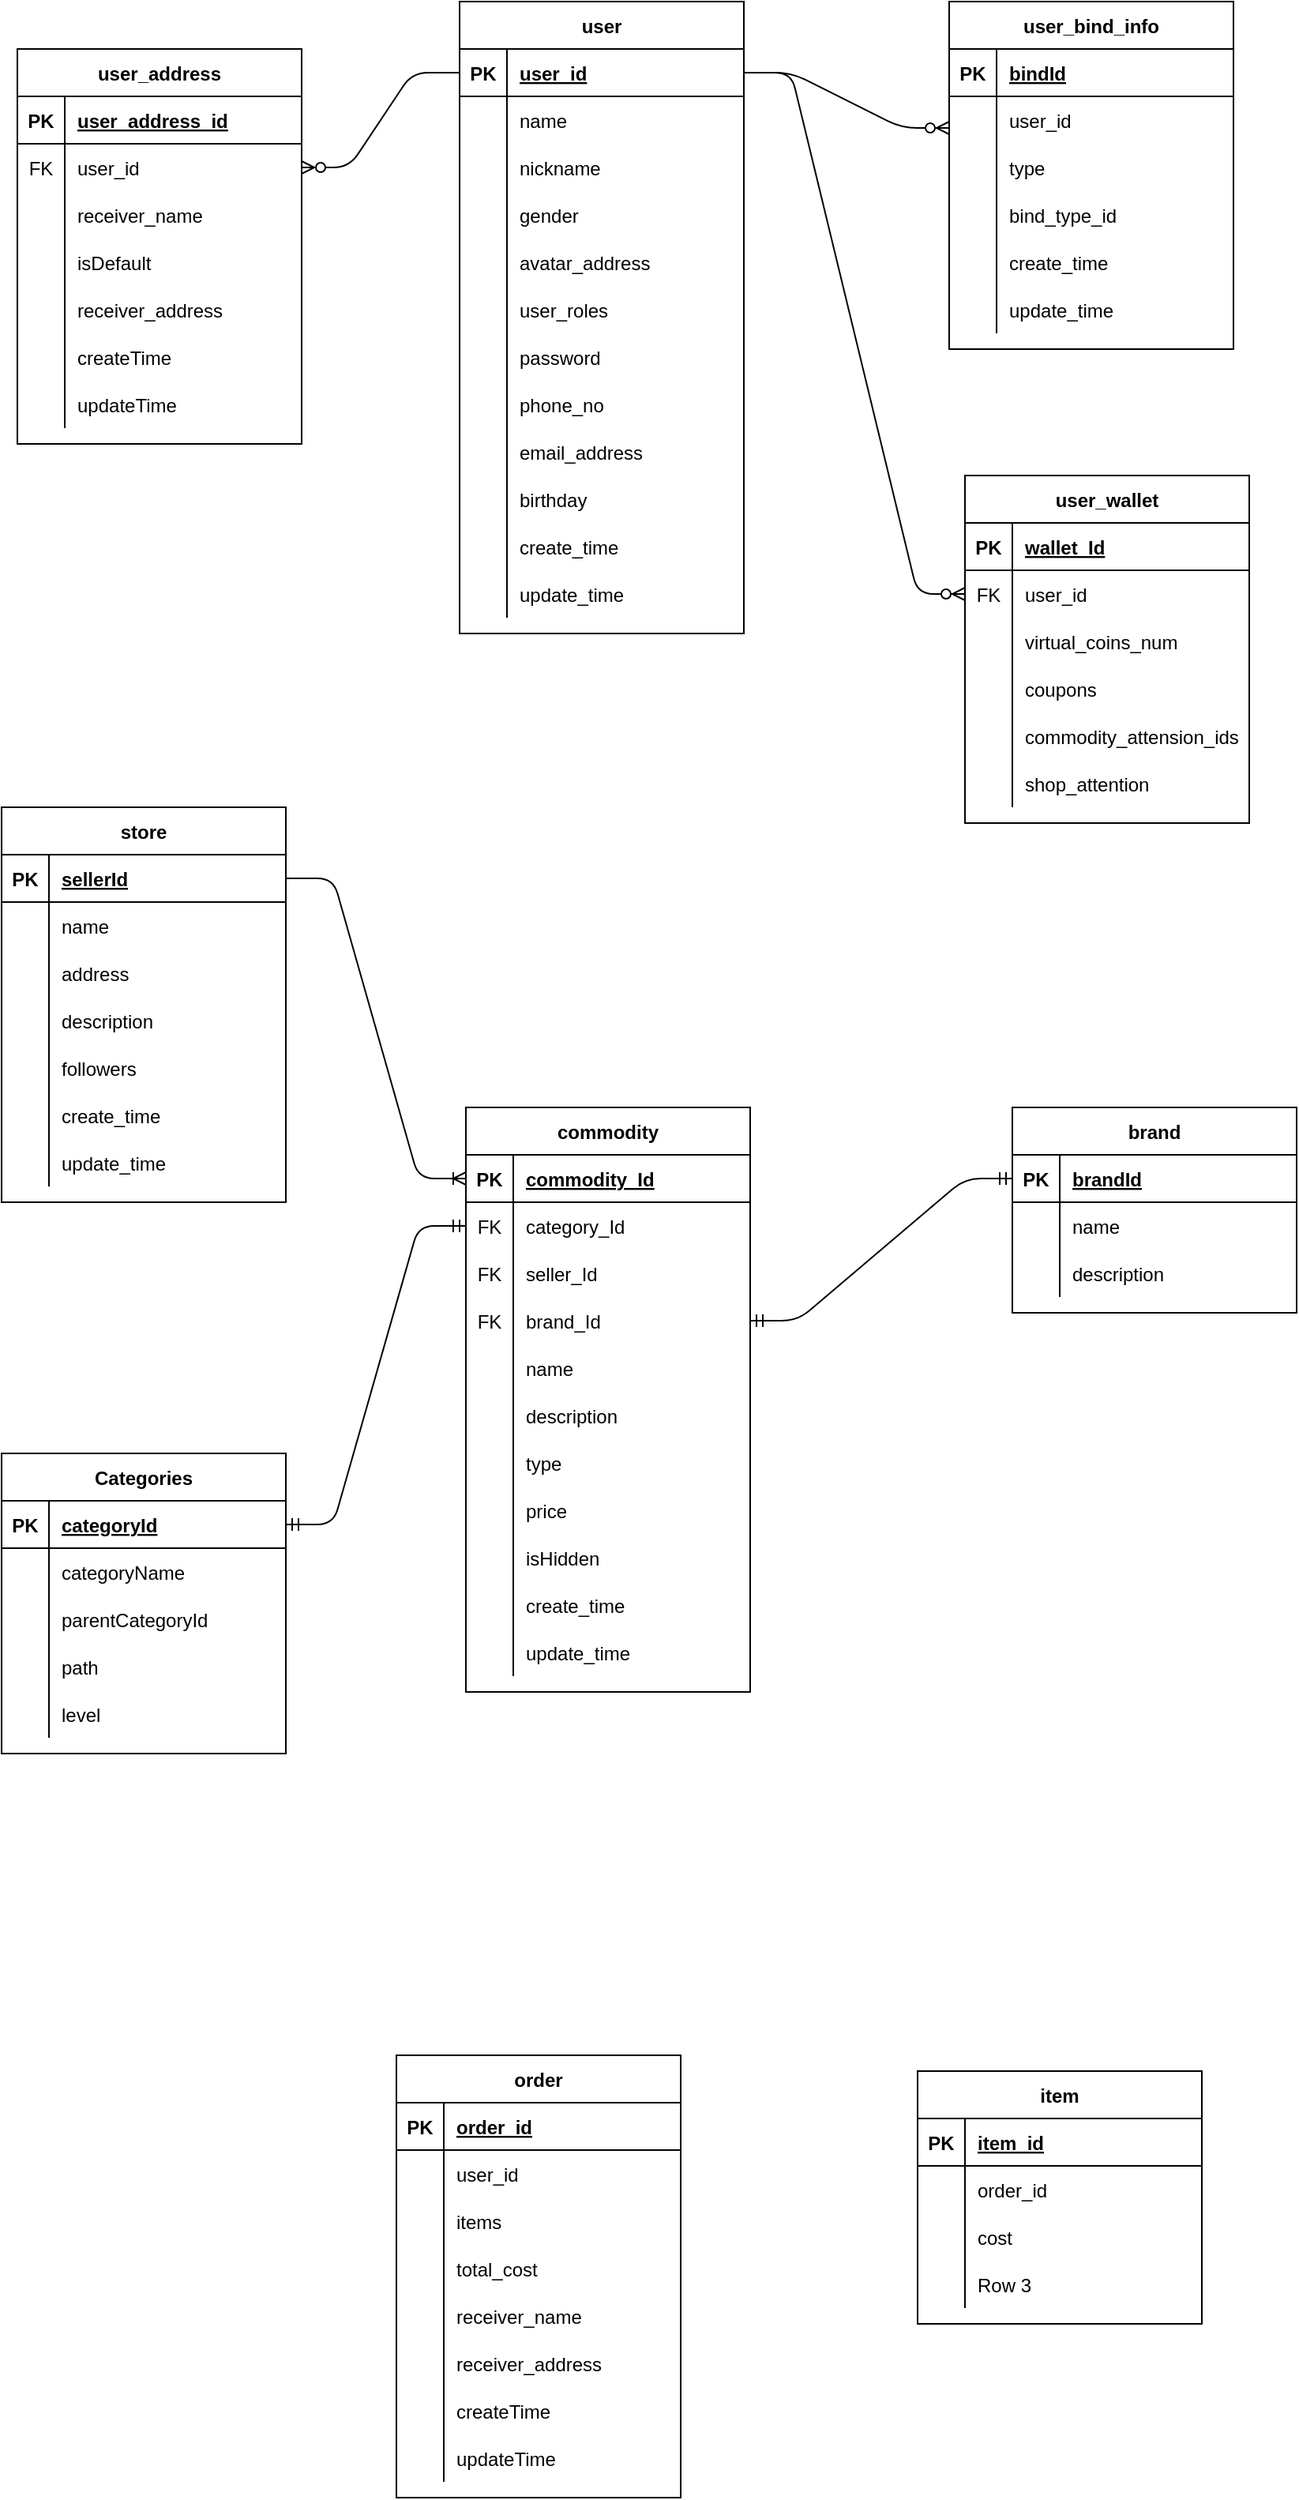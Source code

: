 <mxfile version="14.6.6" type="device"><diagram id="1-hi7uN8gzuN1EeolrmR" name="Page-1"><mxGraphModel dx="1038" dy="547" grid="1" gridSize="10" guides="1" tooltips="1" connect="1" arrows="1" fold="1" page="1" pageScale="1" pageWidth="827" pageHeight="1169" math="0" shadow="0"><root><mxCell id="0"/><mxCell id="1" parent="0"/><mxCell id="8llud40X82bXn2HESOaN-1" value="user" style="shape=table;startSize=30;container=1;collapsible=1;childLayout=tableLayout;fixedRows=1;rowLines=0;fontStyle=1;align=center;resizeLast=1;" parent="1" vertex="1"><mxGeometry x="320" y="60" width="180" height="400" as="geometry"/></mxCell><mxCell id="8llud40X82bXn2HESOaN-2" value="" style="shape=partialRectangle;collapsible=0;dropTarget=0;pointerEvents=0;fillColor=none;top=0;left=0;bottom=1;right=0;points=[[0,0.5],[1,0.5]];portConstraint=eastwest;" parent="8llud40X82bXn2HESOaN-1" vertex="1"><mxGeometry y="30" width="180" height="30" as="geometry"/></mxCell><mxCell id="8llud40X82bXn2HESOaN-3" value="PK" style="shape=partialRectangle;connectable=0;fillColor=none;top=0;left=0;bottom=0;right=0;fontStyle=1;overflow=hidden;" parent="8llud40X82bXn2HESOaN-2" vertex="1"><mxGeometry width="30" height="30" as="geometry"/></mxCell><mxCell id="8llud40X82bXn2HESOaN-4" value="user_id" style="shape=partialRectangle;connectable=0;fillColor=none;top=0;left=0;bottom=0;right=0;align=left;spacingLeft=6;fontStyle=5;overflow=hidden;" parent="8llud40X82bXn2HESOaN-2" vertex="1"><mxGeometry x="30" width="150" height="30" as="geometry"/></mxCell><mxCell id="8llud40X82bXn2HESOaN-83" value="" style="shape=partialRectangle;collapsible=0;dropTarget=0;pointerEvents=0;fillColor=none;top=0;left=0;bottom=0;right=0;points=[[0,0.5],[1,0.5]];portConstraint=eastwest;" parent="8llud40X82bXn2HESOaN-1" vertex="1"><mxGeometry y="60" width="180" height="30" as="geometry"/></mxCell><mxCell id="8llud40X82bXn2HESOaN-84" value="" style="shape=partialRectangle;connectable=0;fillColor=none;top=0;left=0;bottom=0;right=0;editable=1;overflow=hidden;" parent="8llud40X82bXn2HESOaN-83" vertex="1"><mxGeometry width="30" height="30" as="geometry"/></mxCell><mxCell id="8llud40X82bXn2HESOaN-85" value="name" style="shape=partialRectangle;connectable=0;fillColor=none;top=0;left=0;bottom=0;right=0;align=left;spacingLeft=6;overflow=hidden;" parent="8llud40X82bXn2HESOaN-83" vertex="1"><mxGeometry x="30" width="150" height="30" as="geometry"/></mxCell><mxCell id="8llud40X82bXn2HESOaN-67" value="" style="shape=partialRectangle;collapsible=0;dropTarget=0;pointerEvents=0;fillColor=none;top=0;left=0;bottom=0;right=0;points=[[0,0.5],[1,0.5]];portConstraint=eastwest;" parent="8llud40X82bXn2HESOaN-1" vertex="1"><mxGeometry y="90" width="180" height="30" as="geometry"/></mxCell><mxCell id="8llud40X82bXn2HESOaN-68" value="" style="shape=partialRectangle;connectable=0;fillColor=none;top=0;left=0;bottom=0;right=0;editable=1;overflow=hidden;" parent="8llud40X82bXn2HESOaN-67" vertex="1"><mxGeometry width="30" height="30" as="geometry"/></mxCell><mxCell id="8llud40X82bXn2HESOaN-69" value="nickname" style="shape=partialRectangle;connectable=0;fillColor=none;top=0;left=0;bottom=0;right=0;align=left;spacingLeft=6;overflow=hidden;" parent="8llud40X82bXn2HESOaN-67" vertex="1"><mxGeometry x="30" width="150" height="30" as="geometry"/></mxCell><mxCell id="8llud40X82bXn2HESOaN-99" value="" style="shape=partialRectangle;collapsible=0;dropTarget=0;pointerEvents=0;fillColor=none;top=0;left=0;bottom=0;right=0;points=[[0,0.5],[1,0.5]];portConstraint=eastwest;" parent="8llud40X82bXn2HESOaN-1" vertex="1"><mxGeometry y="120" width="180" height="30" as="geometry"/></mxCell><mxCell id="8llud40X82bXn2HESOaN-100" value="" style="shape=partialRectangle;connectable=0;fillColor=none;top=0;left=0;bottom=0;right=0;editable=1;overflow=hidden;" parent="8llud40X82bXn2HESOaN-99" vertex="1"><mxGeometry width="30" height="30" as="geometry"/></mxCell><mxCell id="8llud40X82bXn2HESOaN-101" value="gender" style="shape=partialRectangle;connectable=0;fillColor=none;top=0;left=0;bottom=0;right=0;align=left;spacingLeft=6;overflow=hidden;" parent="8llud40X82bXn2HESOaN-99" vertex="1"><mxGeometry x="30" width="150" height="30" as="geometry"/></mxCell><mxCell id="8llud40X82bXn2HESOaN-92" value="" style="shape=partialRectangle;collapsible=0;dropTarget=0;pointerEvents=0;fillColor=none;top=0;left=0;bottom=0;right=0;points=[[0,0.5],[1,0.5]];portConstraint=eastwest;" parent="8llud40X82bXn2HESOaN-1" vertex="1"><mxGeometry y="150" width="180" height="30" as="geometry"/></mxCell><mxCell id="8llud40X82bXn2HESOaN-93" value="" style="shape=partialRectangle;connectable=0;fillColor=none;top=0;left=0;bottom=0;right=0;editable=1;overflow=hidden;" parent="8llud40X82bXn2HESOaN-92" vertex="1"><mxGeometry width="30" height="30" as="geometry"/></mxCell><mxCell id="8llud40X82bXn2HESOaN-94" value="avatar_address" style="shape=partialRectangle;connectable=0;fillColor=none;top=0;left=0;bottom=0;right=0;align=left;spacingLeft=6;overflow=hidden;" parent="8llud40X82bXn2HESOaN-92" vertex="1"><mxGeometry x="30" width="150" height="30" as="geometry"/></mxCell><mxCell id="8llud40X82bXn2HESOaN-89" value="" style="shape=partialRectangle;collapsible=0;dropTarget=0;pointerEvents=0;fillColor=none;top=0;left=0;bottom=0;right=0;points=[[0,0.5],[1,0.5]];portConstraint=eastwest;" parent="8llud40X82bXn2HESOaN-1" vertex="1"><mxGeometry y="180" width="180" height="30" as="geometry"/></mxCell><mxCell id="8llud40X82bXn2HESOaN-90" value="" style="shape=partialRectangle;connectable=0;fillColor=none;top=0;left=0;bottom=0;right=0;editable=1;overflow=hidden;" parent="8llud40X82bXn2HESOaN-89" vertex="1"><mxGeometry width="30" height="30" as="geometry"/></mxCell><mxCell id="8llud40X82bXn2HESOaN-91" value="user_roles" style="shape=partialRectangle;connectable=0;fillColor=none;top=0;left=0;bottom=0;right=0;align=left;spacingLeft=6;overflow=hidden;" parent="8llud40X82bXn2HESOaN-89" vertex="1"><mxGeometry x="30" width="150" height="30" as="geometry"/></mxCell><mxCell id="8llud40X82bXn2HESOaN-86" value="" style="shape=partialRectangle;collapsible=0;dropTarget=0;pointerEvents=0;fillColor=none;top=0;left=0;bottom=0;right=0;points=[[0,0.5],[1,0.5]];portConstraint=eastwest;" parent="8llud40X82bXn2HESOaN-1" vertex="1"><mxGeometry y="210" width="180" height="30" as="geometry"/></mxCell><mxCell id="8llud40X82bXn2HESOaN-87" value="" style="shape=partialRectangle;connectable=0;fillColor=none;top=0;left=0;bottom=0;right=0;editable=1;overflow=hidden;" parent="8llud40X82bXn2HESOaN-86" vertex="1"><mxGeometry width="30" height="30" as="geometry"/></mxCell><mxCell id="8llud40X82bXn2HESOaN-88" value="password" style="shape=partialRectangle;connectable=0;fillColor=none;top=0;left=0;bottom=0;right=0;align=left;spacingLeft=6;overflow=hidden;" parent="8llud40X82bXn2HESOaN-86" vertex="1"><mxGeometry x="30" width="150" height="30" as="geometry"/></mxCell><mxCell id="8llud40X82bXn2HESOaN-8" value="" style="shape=partialRectangle;collapsible=0;dropTarget=0;pointerEvents=0;fillColor=none;top=0;left=0;bottom=0;right=0;points=[[0,0.5],[1,0.5]];portConstraint=eastwest;" parent="8llud40X82bXn2HESOaN-1" vertex="1"><mxGeometry y="240" width="180" height="30" as="geometry"/></mxCell><mxCell id="8llud40X82bXn2HESOaN-9" value="" style="shape=partialRectangle;connectable=0;fillColor=none;top=0;left=0;bottom=0;right=0;editable=1;overflow=hidden;" parent="8llud40X82bXn2HESOaN-8" vertex="1"><mxGeometry width="30" height="30" as="geometry"/></mxCell><mxCell id="8llud40X82bXn2HESOaN-10" value="phone_no" style="shape=partialRectangle;connectable=0;fillColor=none;top=0;left=0;bottom=0;right=0;align=left;spacingLeft=6;overflow=hidden;" parent="8llud40X82bXn2HESOaN-8" vertex="1"><mxGeometry x="30" width="150" height="30" as="geometry"/></mxCell><mxCell id="8llud40X82bXn2HESOaN-11" value="" style="shape=partialRectangle;collapsible=0;dropTarget=0;pointerEvents=0;fillColor=none;top=0;left=0;bottom=0;right=0;points=[[0,0.5],[1,0.5]];portConstraint=eastwest;" parent="8llud40X82bXn2HESOaN-1" vertex="1"><mxGeometry y="270" width="180" height="30" as="geometry"/></mxCell><mxCell id="8llud40X82bXn2HESOaN-12" value="" style="shape=partialRectangle;connectable=0;fillColor=none;top=0;left=0;bottom=0;right=0;editable=1;overflow=hidden;" parent="8llud40X82bXn2HESOaN-11" vertex="1"><mxGeometry width="30" height="30" as="geometry"/></mxCell><mxCell id="8llud40X82bXn2HESOaN-13" value="email_address" style="shape=partialRectangle;connectable=0;fillColor=none;top=0;left=0;bottom=0;right=0;align=left;spacingLeft=6;overflow=hidden;" parent="8llud40X82bXn2HESOaN-11" vertex="1"><mxGeometry x="30" width="150" height="30" as="geometry"/></mxCell><mxCell id="8llud40X82bXn2HESOaN-112" value="" style="shape=partialRectangle;collapsible=0;dropTarget=0;pointerEvents=0;fillColor=none;top=0;left=0;bottom=0;right=0;points=[[0,0.5],[1,0.5]];portConstraint=eastwest;" parent="8llud40X82bXn2HESOaN-1" vertex="1"><mxGeometry y="300" width="180" height="30" as="geometry"/></mxCell><mxCell id="8llud40X82bXn2HESOaN-113" value="" style="shape=partialRectangle;connectable=0;fillColor=none;top=0;left=0;bottom=0;right=0;editable=1;overflow=hidden;" parent="8llud40X82bXn2HESOaN-112" vertex="1"><mxGeometry width="30" height="30" as="geometry"/></mxCell><mxCell id="8llud40X82bXn2HESOaN-114" value="birthday" style="shape=partialRectangle;connectable=0;fillColor=none;top=0;left=0;bottom=0;right=0;align=left;spacingLeft=6;overflow=hidden;" parent="8llud40X82bXn2HESOaN-112" vertex="1"><mxGeometry x="30" width="150" height="30" as="geometry"/></mxCell><mxCell id="8llud40X82bXn2HESOaN-102" value="" style="shape=partialRectangle;collapsible=0;dropTarget=0;pointerEvents=0;fillColor=none;top=0;left=0;bottom=0;right=0;points=[[0,0.5],[1,0.5]];portConstraint=eastwest;" parent="8llud40X82bXn2HESOaN-1" vertex="1"><mxGeometry y="330" width="180" height="30" as="geometry"/></mxCell><mxCell id="8llud40X82bXn2HESOaN-103" value="" style="shape=partialRectangle;connectable=0;fillColor=none;top=0;left=0;bottom=0;right=0;editable=1;overflow=hidden;" parent="8llud40X82bXn2HESOaN-102" vertex="1"><mxGeometry width="30" height="30" as="geometry"/></mxCell><mxCell id="8llud40X82bXn2HESOaN-104" value="create_time" style="shape=partialRectangle;connectable=0;fillColor=none;top=0;left=0;bottom=0;right=0;align=left;spacingLeft=6;overflow=hidden;" parent="8llud40X82bXn2HESOaN-102" vertex="1"><mxGeometry x="30" width="150" height="30" as="geometry"/></mxCell><mxCell id="8llud40X82bXn2HESOaN-109" value="" style="shape=partialRectangle;collapsible=0;dropTarget=0;pointerEvents=0;fillColor=none;top=0;left=0;bottom=0;right=0;points=[[0,0.5],[1,0.5]];portConstraint=eastwest;" parent="8llud40X82bXn2HESOaN-1" vertex="1"><mxGeometry y="360" width="180" height="30" as="geometry"/></mxCell><mxCell id="8llud40X82bXn2HESOaN-110" value="" style="shape=partialRectangle;connectable=0;fillColor=none;top=0;left=0;bottom=0;right=0;editable=1;overflow=hidden;" parent="8llud40X82bXn2HESOaN-109" vertex="1"><mxGeometry width="30" height="30" as="geometry"/></mxCell><mxCell id="8llud40X82bXn2HESOaN-111" value="update_time" style="shape=partialRectangle;connectable=0;fillColor=none;top=0;left=0;bottom=0;right=0;align=left;spacingLeft=6;overflow=hidden;" parent="8llud40X82bXn2HESOaN-109" vertex="1"><mxGeometry x="30" width="150" height="30" as="geometry"/></mxCell><mxCell id="8llud40X82bXn2HESOaN-32" value="user_address" style="shape=table;startSize=30;container=1;collapsible=1;childLayout=tableLayout;fixedRows=1;rowLines=0;fontStyle=1;align=center;resizeLast=1;" parent="1" vertex="1"><mxGeometry x="40" y="90" width="180" height="250" as="geometry"/></mxCell><mxCell id="8llud40X82bXn2HESOaN-33" value="" style="shape=partialRectangle;collapsible=0;dropTarget=0;pointerEvents=0;fillColor=none;top=0;left=0;bottom=1;right=0;points=[[0,0.5],[1,0.5]];portConstraint=eastwest;" parent="8llud40X82bXn2HESOaN-32" vertex="1"><mxGeometry y="30" width="180" height="30" as="geometry"/></mxCell><mxCell id="8llud40X82bXn2HESOaN-34" value="PK" style="shape=partialRectangle;connectable=0;fillColor=none;top=0;left=0;bottom=0;right=0;fontStyle=1;overflow=hidden;" parent="8llud40X82bXn2HESOaN-33" vertex="1"><mxGeometry width="30" height="30" as="geometry"/></mxCell><mxCell id="8llud40X82bXn2HESOaN-35" value="user_address_id" style="shape=partialRectangle;connectable=0;fillColor=none;top=0;left=0;bottom=0;right=0;align=left;spacingLeft=6;fontStyle=5;overflow=hidden;" parent="8llud40X82bXn2HESOaN-33" vertex="1"><mxGeometry x="30" width="150" height="30" as="geometry"/></mxCell><mxCell id="8llud40X82bXn2HESOaN-54" value="" style="shape=partialRectangle;collapsible=0;dropTarget=0;pointerEvents=0;fillColor=none;top=0;left=0;bottom=0;right=0;points=[[0,0.5],[1,0.5]];portConstraint=eastwest;" parent="8llud40X82bXn2HESOaN-32" vertex="1"><mxGeometry y="60" width="180" height="30" as="geometry"/></mxCell><mxCell id="8llud40X82bXn2HESOaN-55" value="FK" style="shape=partialRectangle;connectable=0;fillColor=none;top=0;left=0;bottom=0;right=0;fontStyle=0;overflow=hidden;" parent="8llud40X82bXn2HESOaN-54" vertex="1"><mxGeometry width="30" height="30" as="geometry"/></mxCell><mxCell id="8llud40X82bXn2HESOaN-56" value="user_id" style="shape=partialRectangle;connectable=0;fillColor=none;top=0;left=0;bottom=0;right=0;align=left;spacingLeft=6;fontStyle=0;overflow=hidden;" parent="8llud40X82bXn2HESOaN-54" vertex="1"><mxGeometry x="30" width="150" height="30" as="geometry"/></mxCell><mxCell id="8llud40X82bXn2HESOaN-39" value="" style="shape=partialRectangle;collapsible=0;dropTarget=0;pointerEvents=0;fillColor=none;top=0;left=0;bottom=0;right=0;points=[[0,0.5],[1,0.5]];portConstraint=eastwest;" parent="8llud40X82bXn2HESOaN-32" vertex="1"><mxGeometry y="90" width="180" height="30" as="geometry"/></mxCell><mxCell id="8llud40X82bXn2HESOaN-40" value="" style="shape=partialRectangle;connectable=0;fillColor=none;top=0;left=0;bottom=0;right=0;editable=1;overflow=hidden;" parent="8llud40X82bXn2HESOaN-39" vertex="1"><mxGeometry width="30" height="30" as="geometry"/></mxCell><mxCell id="8llud40X82bXn2HESOaN-41" value="receiver_name" style="shape=partialRectangle;connectable=0;fillColor=none;top=0;left=0;bottom=0;right=0;align=left;spacingLeft=6;overflow=hidden;" parent="8llud40X82bXn2HESOaN-39" vertex="1"><mxGeometry x="30" width="150" height="30" as="geometry"/></mxCell><mxCell id="8llud40X82bXn2HESOaN-36" value="" style="shape=partialRectangle;collapsible=0;dropTarget=0;pointerEvents=0;fillColor=none;top=0;left=0;bottom=0;right=0;points=[[0,0.5],[1,0.5]];portConstraint=eastwest;" parent="8llud40X82bXn2HESOaN-32" vertex="1"><mxGeometry y="120" width="180" height="30" as="geometry"/></mxCell><mxCell id="8llud40X82bXn2HESOaN-37" value="" style="shape=partialRectangle;connectable=0;fillColor=none;top=0;left=0;bottom=0;right=0;editable=1;overflow=hidden;" parent="8llud40X82bXn2HESOaN-36" vertex="1"><mxGeometry width="30" height="30" as="geometry"/></mxCell><mxCell id="8llud40X82bXn2HESOaN-38" value="isDefault" style="shape=partialRectangle;connectable=0;fillColor=none;top=0;left=0;bottom=0;right=0;align=left;spacingLeft=6;overflow=hidden;" parent="8llud40X82bXn2HESOaN-36" vertex="1"><mxGeometry x="30" width="150" height="30" as="geometry"/></mxCell><mxCell id="8llud40X82bXn2HESOaN-57" value="" style="shape=partialRectangle;collapsible=0;dropTarget=0;pointerEvents=0;fillColor=none;top=0;left=0;bottom=0;right=0;points=[[0,0.5],[1,0.5]];portConstraint=eastwest;" parent="8llud40X82bXn2HESOaN-32" vertex="1"><mxGeometry y="150" width="180" height="30" as="geometry"/></mxCell><mxCell id="8llud40X82bXn2HESOaN-58" value="" style="shape=partialRectangle;connectable=0;fillColor=none;top=0;left=0;bottom=0;right=0;editable=1;overflow=hidden;" parent="8llud40X82bXn2HESOaN-57" vertex="1"><mxGeometry width="30" height="30" as="geometry"/></mxCell><mxCell id="8llud40X82bXn2HESOaN-59" value="receiver_address" style="shape=partialRectangle;connectable=0;fillColor=none;top=0;left=0;bottom=0;right=0;align=left;spacingLeft=6;overflow=hidden;" parent="8llud40X82bXn2HESOaN-57" vertex="1"><mxGeometry x="30" width="150" height="30" as="geometry"/></mxCell><mxCell id="8llud40X82bXn2HESOaN-64" value="" style="shape=partialRectangle;collapsible=0;dropTarget=0;pointerEvents=0;fillColor=none;top=0;left=0;bottom=0;right=0;points=[[0,0.5],[1,0.5]];portConstraint=eastwest;" parent="8llud40X82bXn2HESOaN-32" vertex="1"><mxGeometry y="180" width="180" height="30" as="geometry"/></mxCell><mxCell id="8llud40X82bXn2HESOaN-65" value="" style="shape=partialRectangle;connectable=0;fillColor=none;top=0;left=0;bottom=0;right=0;editable=1;overflow=hidden;" parent="8llud40X82bXn2HESOaN-64" vertex="1"><mxGeometry width="30" height="30" as="geometry"/></mxCell><mxCell id="8llud40X82bXn2HESOaN-66" value="createTime" style="shape=partialRectangle;connectable=0;fillColor=none;top=0;left=0;bottom=0;right=0;align=left;spacingLeft=6;overflow=hidden;" parent="8llud40X82bXn2HESOaN-64" vertex="1"><mxGeometry x="30" width="150" height="30" as="geometry"/></mxCell><mxCell id="8llud40X82bXn2HESOaN-42" value="" style="shape=partialRectangle;collapsible=0;dropTarget=0;pointerEvents=0;fillColor=none;top=0;left=0;bottom=0;right=0;points=[[0,0.5],[1,0.5]];portConstraint=eastwest;" parent="8llud40X82bXn2HESOaN-32" vertex="1"><mxGeometry y="210" width="180" height="30" as="geometry"/></mxCell><mxCell id="8llud40X82bXn2HESOaN-43" value="" style="shape=partialRectangle;connectable=0;fillColor=none;top=0;left=0;bottom=0;right=0;editable=1;overflow=hidden;" parent="8llud40X82bXn2HESOaN-42" vertex="1"><mxGeometry width="30" height="30" as="geometry"/></mxCell><mxCell id="8llud40X82bXn2HESOaN-44" value="updateTime" style="shape=partialRectangle;connectable=0;fillColor=none;top=0;left=0;bottom=0;right=0;align=left;spacingLeft=6;overflow=hidden;" parent="8llud40X82bXn2HESOaN-42" vertex="1"><mxGeometry x="30" width="150" height="30" as="geometry"/></mxCell><mxCell id="8llud40X82bXn2HESOaN-115" value="user_bind_info" style="shape=table;startSize=30;container=1;collapsible=1;childLayout=tableLayout;fixedRows=1;rowLines=0;fontStyle=1;align=center;resizeLast=1;" parent="1" vertex="1"><mxGeometry x="630" y="60" width="180" height="220" as="geometry"/></mxCell><mxCell id="8llud40X82bXn2HESOaN-116" value="" style="shape=partialRectangle;collapsible=0;dropTarget=0;pointerEvents=0;fillColor=none;top=0;left=0;bottom=1;right=0;points=[[0,0.5],[1,0.5]];portConstraint=eastwest;" parent="8llud40X82bXn2HESOaN-115" vertex="1"><mxGeometry y="30" width="180" height="30" as="geometry"/></mxCell><mxCell id="8llud40X82bXn2HESOaN-117" value="PK" style="shape=partialRectangle;connectable=0;fillColor=none;top=0;left=0;bottom=0;right=0;fontStyle=1;overflow=hidden;" parent="8llud40X82bXn2HESOaN-116" vertex="1"><mxGeometry width="30" height="30" as="geometry"/></mxCell><mxCell id="8llud40X82bXn2HESOaN-118" value="bindId" style="shape=partialRectangle;connectable=0;fillColor=none;top=0;left=0;bottom=0;right=0;align=left;spacingLeft=6;fontStyle=5;overflow=hidden;" parent="8llud40X82bXn2HESOaN-116" vertex="1"><mxGeometry x="30" width="150" height="30" as="geometry"/></mxCell><mxCell id="8llud40X82bXn2HESOaN-119" value="" style="shape=partialRectangle;collapsible=0;dropTarget=0;pointerEvents=0;fillColor=none;top=0;left=0;bottom=0;right=0;points=[[0,0.5],[1,0.5]];portConstraint=eastwest;" parent="8llud40X82bXn2HESOaN-115" vertex="1"><mxGeometry y="60" width="180" height="30" as="geometry"/></mxCell><mxCell id="8llud40X82bXn2HESOaN-120" value="" style="shape=partialRectangle;connectable=0;fillColor=none;top=0;left=0;bottom=0;right=0;editable=1;overflow=hidden;" parent="8llud40X82bXn2HESOaN-119" vertex="1"><mxGeometry width="30" height="30" as="geometry"/></mxCell><mxCell id="8llud40X82bXn2HESOaN-121" value="user_id" style="shape=partialRectangle;connectable=0;fillColor=none;top=0;left=0;bottom=0;right=0;align=left;spacingLeft=6;overflow=hidden;" parent="8llud40X82bXn2HESOaN-119" vertex="1"><mxGeometry x="30" width="150" height="30" as="geometry"/></mxCell><mxCell id="8llud40X82bXn2HESOaN-122" value="" style="shape=partialRectangle;collapsible=0;dropTarget=0;pointerEvents=0;fillColor=none;top=0;left=0;bottom=0;right=0;points=[[0,0.5],[1,0.5]];portConstraint=eastwest;" parent="8llud40X82bXn2HESOaN-115" vertex="1"><mxGeometry y="90" width="180" height="30" as="geometry"/></mxCell><mxCell id="8llud40X82bXn2HESOaN-123" value="" style="shape=partialRectangle;connectable=0;fillColor=none;top=0;left=0;bottom=0;right=0;editable=1;overflow=hidden;" parent="8llud40X82bXn2HESOaN-122" vertex="1"><mxGeometry width="30" height="30" as="geometry"/></mxCell><mxCell id="8llud40X82bXn2HESOaN-124" value="type" style="shape=partialRectangle;connectable=0;fillColor=none;top=0;left=0;bottom=0;right=0;align=left;spacingLeft=6;overflow=hidden;" parent="8llud40X82bXn2HESOaN-122" vertex="1"><mxGeometry x="30" width="150" height="30" as="geometry"/></mxCell><mxCell id="8llud40X82bXn2HESOaN-125" value="" style="shape=partialRectangle;collapsible=0;dropTarget=0;pointerEvents=0;fillColor=none;top=0;left=0;bottom=0;right=0;points=[[0,0.5],[1,0.5]];portConstraint=eastwest;" parent="8llud40X82bXn2HESOaN-115" vertex="1"><mxGeometry y="120" width="180" height="30" as="geometry"/></mxCell><mxCell id="8llud40X82bXn2HESOaN-126" value="" style="shape=partialRectangle;connectable=0;fillColor=none;top=0;left=0;bottom=0;right=0;editable=1;overflow=hidden;" parent="8llud40X82bXn2HESOaN-125" vertex="1"><mxGeometry width="30" height="30" as="geometry"/></mxCell><mxCell id="8llud40X82bXn2HESOaN-127" value="bind_type_id" style="shape=partialRectangle;connectable=0;fillColor=none;top=0;left=0;bottom=0;right=0;align=left;spacingLeft=6;overflow=hidden;" parent="8llud40X82bXn2HESOaN-125" vertex="1"><mxGeometry x="30" width="150" height="30" as="geometry"/></mxCell><mxCell id="8llud40X82bXn2HESOaN-128" value="" style="shape=partialRectangle;collapsible=0;dropTarget=0;pointerEvents=0;fillColor=none;top=0;left=0;bottom=0;right=0;points=[[0,0.5],[1,0.5]];portConstraint=eastwest;" parent="8llud40X82bXn2HESOaN-115" vertex="1"><mxGeometry y="150" width="180" height="30" as="geometry"/></mxCell><mxCell id="8llud40X82bXn2HESOaN-129" value="" style="shape=partialRectangle;connectable=0;fillColor=none;top=0;left=0;bottom=0;right=0;editable=1;overflow=hidden;" parent="8llud40X82bXn2HESOaN-128" vertex="1"><mxGeometry width="30" height="30" as="geometry"/></mxCell><mxCell id="8llud40X82bXn2HESOaN-130" value="create_time" style="shape=partialRectangle;connectable=0;fillColor=none;top=0;left=0;bottom=0;right=0;align=left;spacingLeft=6;overflow=hidden;" parent="8llud40X82bXn2HESOaN-128" vertex="1"><mxGeometry x="30" width="150" height="30" as="geometry"/></mxCell><mxCell id="8llud40X82bXn2HESOaN-131" value="" style="shape=partialRectangle;collapsible=0;dropTarget=0;pointerEvents=0;fillColor=none;top=0;left=0;bottom=0;right=0;points=[[0,0.5],[1,0.5]];portConstraint=eastwest;" parent="8llud40X82bXn2HESOaN-115" vertex="1"><mxGeometry y="180" width="180" height="30" as="geometry"/></mxCell><mxCell id="8llud40X82bXn2HESOaN-132" value="" style="shape=partialRectangle;connectable=0;fillColor=none;top=0;left=0;bottom=0;right=0;editable=1;overflow=hidden;" parent="8llud40X82bXn2HESOaN-131" vertex="1"><mxGeometry width="30" height="30" as="geometry"/></mxCell><mxCell id="8llud40X82bXn2HESOaN-133" value="update_time" style="shape=partialRectangle;connectable=0;fillColor=none;top=0;left=0;bottom=0;right=0;align=left;spacingLeft=6;overflow=hidden;" parent="8llud40X82bXn2HESOaN-131" vertex="1"><mxGeometry x="30" width="150" height="30" as="geometry"/></mxCell><mxCell id="8llud40X82bXn2HESOaN-134" value="" style="edgeStyle=entityRelationEdgeStyle;fontSize=12;html=1;endArrow=ERzeroToMany;endFill=1;" parent="1" source="8llud40X82bXn2HESOaN-2" edge="1"><mxGeometry width="100" height="100" relative="1" as="geometry"><mxPoint x="530" y="240" as="sourcePoint"/><mxPoint x="630" y="140" as="targetPoint"/></mxGeometry></mxCell><mxCell id="8llud40X82bXn2HESOaN-136" value="" style="edgeStyle=entityRelationEdgeStyle;fontSize=12;html=1;endArrow=ERzeroToMany;endFill=1;entryX=1;entryY=0.5;entryDx=0;entryDy=0;exitX=0;exitY=0.5;exitDx=0;exitDy=0;" parent="1" source="8llud40X82bXn2HESOaN-2" target="8llud40X82bXn2HESOaN-54" edge="1"><mxGeometry width="100" height="100" relative="1" as="geometry"><mxPoint x="530" y="240" as="sourcePoint"/><mxPoint x="630" y="140" as="targetPoint"/></mxGeometry></mxCell><mxCell id="8llud40X82bXn2HESOaN-137" value="user_wallet" style="shape=table;startSize=30;container=1;collapsible=1;childLayout=tableLayout;fixedRows=1;rowLines=0;fontStyle=1;align=center;resizeLast=1;" parent="1" vertex="1"><mxGeometry x="640" y="360" width="180" height="220" as="geometry"/></mxCell><mxCell id="8llud40X82bXn2HESOaN-138" value="" style="shape=partialRectangle;collapsible=0;dropTarget=0;pointerEvents=0;fillColor=none;top=0;left=0;bottom=1;right=0;points=[[0,0.5],[1,0.5]];portConstraint=eastwest;" parent="8llud40X82bXn2HESOaN-137" vertex="1"><mxGeometry y="30" width="180" height="30" as="geometry"/></mxCell><mxCell id="8llud40X82bXn2HESOaN-139" value="PK" style="shape=partialRectangle;connectable=0;fillColor=none;top=0;left=0;bottom=0;right=0;fontStyle=1;overflow=hidden;" parent="8llud40X82bXn2HESOaN-138" vertex="1"><mxGeometry width="30" height="30" as="geometry"/></mxCell><mxCell id="8llud40X82bXn2HESOaN-140" value="wallet_Id" style="shape=partialRectangle;connectable=0;fillColor=none;top=0;left=0;bottom=0;right=0;align=left;spacingLeft=6;fontStyle=5;overflow=hidden;" parent="8llud40X82bXn2HESOaN-138" vertex="1"><mxGeometry x="30" width="150" height="30" as="geometry"/></mxCell><mxCell id="8llud40X82bXn2HESOaN-176" value="" style="shape=partialRectangle;collapsible=0;dropTarget=0;pointerEvents=0;fillColor=none;top=0;left=0;bottom=0;right=0;points=[[0,0.5],[1,0.5]];portConstraint=eastwest;" parent="8llud40X82bXn2HESOaN-137" vertex="1"><mxGeometry y="60" width="180" height="30" as="geometry"/></mxCell><mxCell id="8llud40X82bXn2HESOaN-177" value="FK" style="shape=partialRectangle;connectable=0;fillColor=none;top=0;left=0;bottom=0;right=0;fontStyle=0;overflow=hidden;" parent="8llud40X82bXn2HESOaN-176" vertex="1"><mxGeometry width="30" height="30" as="geometry"/></mxCell><mxCell id="8llud40X82bXn2HESOaN-178" value="user_id" style="shape=partialRectangle;connectable=0;fillColor=none;top=0;left=0;bottom=0;right=0;align=left;spacingLeft=6;fontStyle=0;overflow=hidden;" parent="8llud40X82bXn2HESOaN-176" vertex="1"><mxGeometry x="30" width="150" height="30" as="geometry"/></mxCell><mxCell id="8llud40X82bXn2HESOaN-141" value="" style="shape=partialRectangle;collapsible=0;dropTarget=0;pointerEvents=0;fillColor=none;top=0;left=0;bottom=0;right=0;points=[[0,0.5],[1,0.5]];portConstraint=eastwest;" parent="8llud40X82bXn2HESOaN-137" vertex="1"><mxGeometry y="90" width="180" height="30" as="geometry"/></mxCell><mxCell id="8llud40X82bXn2HESOaN-142" value="" style="shape=partialRectangle;connectable=0;fillColor=none;top=0;left=0;bottom=0;right=0;editable=1;overflow=hidden;" parent="8llud40X82bXn2HESOaN-141" vertex="1"><mxGeometry width="30" height="30" as="geometry"/></mxCell><mxCell id="8llud40X82bXn2HESOaN-143" value="virtual_coins_num" style="shape=partialRectangle;connectable=0;fillColor=none;top=0;left=0;bottom=0;right=0;align=left;spacingLeft=6;overflow=hidden;" parent="8llud40X82bXn2HESOaN-141" vertex="1"><mxGeometry x="30" width="150" height="30" as="geometry"/></mxCell><mxCell id="8llud40X82bXn2HESOaN-144" value="" style="shape=partialRectangle;collapsible=0;dropTarget=0;pointerEvents=0;fillColor=none;top=0;left=0;bottom=0;right=0;points=[[0,0.5],[1,0.5]];portConstraint=eastwest;" parent="8llud40X82bXn2HESOaN-137" vertex="1"><mxGeometry y="120" width="180" height="30" as="geometry"/></mxCell><mxCell id="8llud40X82bXn2HESOaN-145" value="" style="shape=partialRectangle;connectable=0;fillColor=none;top=0;left=0;bottom=0;right=0;editable=1;overflow=hidden;" parent="8llud40X82bXn2HESOaN-144" vertex="1"><mxGeometry width="30" height="30" as="geometry"/></mxCell><mxCell id="8llud40X82bXn2HESOaN-146" value="coupons" style="shape=partialRectangle;connectable=0;fillColor=none;top=0;left=0;bottom=0;right=0;align=left;spacingLeft=6;overflow=hidden;" parent="8llud40X82bXn2HESOaN-144" vertex="1"><mxGeometry x="30" width="150" height="30" as="geometry"/></mxCell><mxCell id="8llud40X82bXn2HESOaN-147" value="" style="shape=partialRectangle;collapsible=0;dropTarget=0;pointerEvents=0;fillColor=none;top=0;left=0;bottom=0;right=0;points=[[0,0.5],[1,0.5]];portConstraint=eastwest;" parent="8llud40X82bXn2HESOaN-137" vertex="1"><mxGeometry y="150" width="180" height="30" as="geometry"/></mxCell><mxCell id="8llud40X82bXn2HESOaN-148" value="" style="shape=partialRectangle;connectable=0;fillColor=none;top=0;left=0;bottom=0;right=0;editable=1;overflow=hidden;" parent="8llud40X82bXn2HESOaN-147" vertex="1"><mxGeometry width="30" height="30" as="geometry"/></mxCell><mxCell id="8llud40X82bXn2HESOaN-149" value="commodity_attension_ids" style="shape=partialRectangle;connectable=0;fillColor=none;top=0;left=0;bottom=0;right=0;align=left;spacingLeft=6;overflow=hidden;" parent="8llud40X82bXn2HESOaN-147" vertex="1"><mxGeometry x="30" width="150" height="30" as="geometry"/></mxCell><mxCell id="8llud40X82bXn2HESOaN-163" value="" style="shape=partialRectangle;collapsible=0;dropTarget=0;pointerEvents=0;fillColor=none;top=0;left=0;bottom=0;right=0;points=[[0,0.5],[1,0.5]];portConstraint=eastwest;" parent="8llud40X82bXn2HESOaN-137" vertex="1"><mxGeometry y="180" width="180" height="30" as="geometry"/></mxCell><mxCell id="8llud40X82bXn2HESOaN-164" value="" style="shape=partialRectangle;connectable=0;fillColor=none;top=0;left=0;bottom=0;right=0;editable=1;overflow=hidden;" parent="8llud40X82bXn2HESOaN-163" vertex="1"><mxGeometry width="30" height="30" as="geometry"/></mxCell><mxCell id="8llud40X82bXn2HESOaN-165" value="shop_attention" style="shape=partialRectangle;connectable=0;fillColor=none;top=0;left=0;bottom=0;right=0;align=left;spacingLeft=6;overflow=hidden;" parent="8llud40X82bXn2HESOaN-163" vertex="1"><mxGeometry x="30" width="150" height="30" as="geometry"/></mxCell><mxCell id="8llud40X82bXn2HESOaN-150" value="Categories" style="shape=table;startSize=30;container=1;collapsible=1;childLayout=tableLayout;fixedRows=1;rowLines=0;fontStyle=1;align=center;resizeLast=1;" parent="1" vertex="1"><mxGeometry x="30" y="979" width="180" height="190" as="geometry"/></mxCell><mxCell id="8llud40X82bXn2HESOaN-151" value="" style="shape=partialRectangle;collapsible=0;dropTarget=0;pointerEvents=0;fillColor=none;top=0;left=0;bottom=1;right=0;points=[[0,0.5],[1,0.5]];portConstraint=eastwest;" parent="8llud40X82bXn2HESOaN-150" vertex="1"><mxGeometry y="30" width="180" height="30" as="geometry"/></mxCell><mxCell id="8llud40X82bXn2HESOaN-152" value="PK" style="shape=partialRectangle;connectable=0;fillColor=none;top=0;left=0;bottom=0;right=0;fontStyle=1;overflow=hidden;" parent="8llud40X82bXn2HESOaN-151" vertex="1"><mxGeometry width="30" height="30" as="geometry"/></mxCell><mxCell id="8llud40X82bXn2HESOaN-153" value="categoryId" style="shape=partialRectangle;connectable=0;fillColor=none;top=0;left=0;bottom=0;right=0;align=left;spacingLeft=6;fontStyle=5;overflow=hidden;" parent="8llud40X82bXn2HESOaN-151" vertex="1"><mxGeometry x="30" width="150" height="30" as="geometry"/></mxCell><mxCell id="8llud40X82bXn2HESOaN-154" value="" style="shape=partialRectangle;collapsible=0;dropTarget=0;pointerEvents=0;fillColor=none;top=0;left=0;bottom=0;right=0;points=[[0,0.5],[1,0.5]];portConstraint=eastwest;" parent="8llud40X82bXn2HESOaN-150" vertex="1"><mxGeometry y="60" width="180" height="30" as="geometry"/></mxCell><mxCell id="8llud40X82bXn2HESOaN-155" value="" style="shape=partialRectangle;connectable=0;fillColor=none;top=0;left=0;bottom=0;right=0;editable=1;overflow=hidden;" parent="8llud40X82bXn2HESOaN-154" vertex="1"><mxGeometry width="30" height="30" as="geometry"/></mxCell><mxCell id="8llud40X82bXn2HESOaN-156" value="categoryName" style="shape=partialRectangle;connectable=0;fillColor=none;top=0;left=0;bottom=0;right=0;align=left;spacingLeft=6;overflow=hidden;" parent="8llud40X82bXn2HESOaN-154" vertex="1"><mxGeometry x="30" width="150" height="30" as="geometry"/></mxCell><mxCell id="8llud40X82bXn2HESOaN-157" value="" style="shape=partialRectangle;collapsible=0;dropTarget=0;pointerEvents=0;fillColor=none;top=0;left=0;bottom=0;right=0;points=[[0,0.5],[1,0.5]];portConstraint=eastwest;" parent="8llud40X82bXn2HESOaN-150" vertex="1"><mxGeometry y="90" width="180" height="30" as="geometry"/></mxCell><mxCell id="8llud40X82bXn2HESOaN-158" value="" style="shape=partialRectangle;connectable=0;fillColor=none;top=0;left=0;bottom=0;right=0;editable=1;overflow=hidden;" parent="8llud40X82bXn2HESOaN-157" vertex="1"><mxGeometry width="30" height="30" as="geometry"/></mxCell><mxCell id="8llud40X82bXn2HESOaN-159" value="parentCategoryId" style="shape=partialRectangle;connectable=0;fillColor=none;top=0;left=0;bottom=0;right=0;align=left;spacingLeft=6;overflow=hidden;" parent="8llud40X82bXn2HESOaN-157" vertex="1"><mxGeometry x="30" width="150" height="30" as="geometry"/></mxCell><mxCell id="8llud40X82bXn2HESOaN-160" value="" style="shape=partialRectangle;collapsible=0;dropTarget=0;pointerEvents=0;fillColor=none;top=0;left=0;bottom=0;right=0;points=[[0,0.5],[1,0.5]];portConstraint=eastwest;" parent="8llud40X82bXn2HESOaN-150" vertex="1"><mxGeometry y="120" width="180" height="30" as="geometry"/></mxCell><mxCell id="8llud40X82bXn2HESOaN-161" value="" style="shape=partialRectangle;connectable=0;fillColor=none;top=0;left=0;bottom=0;right=0;editable=1;overflow=hidden;" parent="8llud40X82bXn2HESOaN-160" vertex="1"><mxGeometry width="30" height="30" as="geometry"/></mxCell><mxCell id="8llud40X82bXn2HESOaN-162" value="path" style="shape=partialRectangle;connectable=0;fillColor=none;top=0;left=0;bottom=0;right=0;align=left;spacingLeft=6;overflow=hidden;" parent="8llud40X82bXn2HESOaN-160" vertex="1"><mxGeometry x="30" width="150" height="30" as="geometry"/></mxCell><mxCell id="8llud40X82bXn2HESOaN-180" value="" style="shape=partialRectangle;collapsible=0;dropTarget=0;pointerEvents=0;fillColor=none;top=0;left=0;bottom=0;right=0;points=[[0,0.5],[1,0.5]];portConstraint=eastwest;" parent="8llud40X82bXn2HESOaN-150" vertex="1"><mxGeometry y="150" width="180" height="30" as="geometry"/></mxCell><mxCell id="8llud40X82bXn2HESOaN-181" value="" style="shape=partialRectangle;connectable=0;fillColor=none;top=0;left=0;bottom=0;right=0;editable=1;overflow=hidden;" parent="8llud40X82bXn2HESOaN-180" vertex="1"><mxGeometry width="30" height="30" as="geometry"/></mxCell><mxCell id="8llud40X82bXn2HESOaN-182" value="level" style="shape=partialRectangle;connectable=0;fillColor=none;top=0;left=0;bottom=0;right=0;align=left;spacingLeft=6;overflow=hidden;" parent="8llud40X82bXn2HESOaN-180" vertex="1"><mxGeometry x="30" width="150" height="30" as="geometry"/></mxCell><mxCell id="8llud40X82bXn2HESOaN-179" value="" style="edgeStyle=entityRelationEdgeStyle;fontSize=12;html=1;endArrow=ERzeroToMany;endFill=1;exitX=1;exitY=0.5;exitDx=0;exitDy=0;entryX=0;entryY=0.5;entryDx=0;entryDy=0;" parent="1" source="8llud40X82bXn2HESOaN-2" target="8llud40X82bXn2HESOaN-176" edge="1"><mxGeometry width="100" height="100" relative="1" as="geometry"><mxPoint x="530" y="440" as="sourcePoint"/><mxPoint x="630" y="340" as="targetPoint"/></mxGeometry></mxCell><mxCell id="8llud40X82bXn2HESOaN-183" value="commodity" style="shape=table;startSize=30;container=1;collapsible=1;childLayout=tableLayout;fixedRows=1;rowLines=0;fontStyle=1;align=center;resizeLast=1;" parent="1" vertex="1"><mxGeometry x="324" y="760" width="180" height="370" as="geometry"/></mxCell><mxCell id="8llud40X82bXn2HESOaN-184" value="" style="shape=partialRectangle;collapsible=0;dropTarget=0;pointerEvents=0;fillColor=none;top=0;left=0;bottom=1;right=0;points=[[0,0.5],[1,0.5]];portConstraint=eastwest;" parent="8llud40X82bXn2HESOaN-183" vertex="1"><mxGeometry y="30" width="180" height="30" as="geometry"/></mxCell><mxCell id="8llud40X82bXn2HESOaN-185" value="PK" style="shape=partialRectangle;connectable=0;fillColor=none;top=0;left=0;bottom=0;right=0;fontStyle=1;overflow=hidden;" parent="8llud40X82bXn2HESOaN-184" vertex="1"><mxGeometry width="30" height="30" as="geometry"/></mxCell><mxCell id="8llud40X82bXn2HESOaN-186" value="commodity_Id" style="shape=partialRectangle;connectable=0;fillColor=none;top=0;left=0;bottom=0;right=0;align=left;spacingLeft=6;fontStyle=5;overflow=hidden;" parent="8llud40X82bXn2HESOaN-184" vertex="1"><mxGeometry x="30" width="150" height="30" as="geometry"/></mxCell><mxCell id="8llud40X82bXn2HESOaN-196" value="" style="shape=partialRectangle;collapsible=0;dropTarget=0;pointerEvents=0;fillColor=none;top=0;left=0;bottom=0;right=0;points=[[0,0.5],[1,0.5]];portConstraint=eastwest;" parent="8llud40X82bXn2HESOaN-183" vertex="1"><mxGeometry y="60" width="180" height="30" as="geometry"/></mxCell><mxCell id="8llud40X82bXn2HESOaN-197" value="FK" style="shape=partialRectangle;connectable=0;fillColor=none;top=0;left=0;bottom=0;right=0;fontStyle=0;overflow=hidden;" parent="8llud40X82bXn2HESOaN-196" vertex="1"><mxGeometry width="30" height="30" as="geometry"/></mxCell><mxCell id="8llud40X82bXn2HESOaN-198" value="category_Id" style="shape=partialRectangle;connectable=0;fillColor=none;top=0;left=0;bottom=0;right=0;align=left;spacingLeft=6;fontStyle=0;overflow=hidden;" parent="8llud40X82bXn2HESOaN-196" vertex="1"><mxGeometry x="30" width="150" height="30" as="geometry"/></mxCell><mxCell id="YbqPHZpakwpFQMxvooQ1-1" value="" style="shape=partialRectangle;collapsible=0;dropTarget=0;pointerEvents=0;fillColor=none;top=0;left=0;bottom=0;right=0;points=[[0,0.5],[1,0.5]];portConstraint=eastwest;" parent="8llud40X82bXn2HESOaN-183" vertex="1"><mxGeometry y="90" width="180" height="30" as="geometry"/></mxCell><mxCell id="YbqPHZpakwpFQMxvooQ1-2" value="FK" style="shape=partialRectangle;connectable=0;fillColor=none;top=0;left=0;bottom=0;right=0;fontStyle=0;overflow=hidden;" parent="YbqPHZpakwpFQMxvooQ1-1" vertex="1"><mxGeometry width="30" height="30" as="geometry"/></mxCell><mxCell id="YbqPHZpakwpFQMxvooQ1-3" value="seller_Id" style="shape=partialRectangle;connectable=0;fillColor=none;top=0;left=0;bottom=0;right=0;align=left;spacingLeft=6;fontStyle=0;overflow=hidden;" parent="YbqPHZpakwpFQMxvooQ1-1" vertex="1"><mxGeometry x="30" width="150" height="30" as="geometry"/></mxCell><mxCell id="YbqPHZpakwpFQMxvooQ1-29" value="" style="shape=partialRectangle;collapsible=0;dropTarget=0;pointerEvents=0;fillColor=none;top=0;left=0;bottom=0;right=0;points=[[0,0.5],[1,0.5]];portConstraint=eastwest;" parent="8llud40X82bXn2HESOaN-183" vertex="1"><mxGeometry y="120" width="180" height="30" as="geometry"/></mxCell><mxCell id="YbqPHZpakwpFQMxvooQ1-30" value="FK" style="shape=partialRectangle;connectable=0;fillColor=none;top=0;left=0;bottom=0;right=0;fontStyle=0;overflow=hidden;" parent="YbqPHZpakwpFQMxvooQ1-29" vertex="1"><mxGeometry width="30" height="30" as="geometry"/></mxCell><mxCell id="YbqPHZpakwpFQMxvooQ1-31" value="brand_Id" style="shape=partialRectangle;connectable=0;fillColor=none;top=0;left=0;bottom=0;right=0;align=left;spacingLeft=6;fontStyle=0;overflow=hidden;" parent="YbqPHZpakwpFQMxvooQ1-29" vertex="1"><mxGeometry x="30" width="150" height="30" as="geometry"/></mxCell><mxCell id="8llud40X82bXn2HESOaN-187" value="" style="shape=partialRectangle;collapsible=0;dropTarget=0;pointerEvents=0;fillColor=none;top=0;left=0;bottom=0;right=0;points=[[0,0.5],[1,0.5]];portConstraint=eastwest;" parent="8llud40X82bXn2HESOaN-183" vertex="1"><mxGeometry y="150" width="180" height="30" as="geometry"/></mxCell><mxCell id="8llud40X82bXn2HESOaN-188" value="" style="shape=partialRectangle;connectable=0;fillColor=none;top=0;left=0;bottom=0;right=0;editable=1;overflow=hidden;" parent="8llud40X82bXn2HESOaN-187" vertex="1"><mxGeometry width="30" height="30" as="geometry"/></mxCell><mxCell id="8llud40X82bXn2HESOaN-189" value="name" style="shape=partialRectangle;connectable=0;fillColor=none;top=0;left=0;bottom=0;right=0;align=left;spacingLeft=6;overflow=hidden;" parent="8llud40X82bXn2HESOaN-187" vertex="1"><mxGeometry x="30" width="150" height="30" as="geometry"/></mxCell><mxCell id="8llud40X82bXn2HESOaN-190" value="" style="shape=partialRectangle;collapsible=0;dropTarget=0;pointerEvents=0;fillColor=none;top=0;left=0;bottom=0;right=0;points=[[0,0.5],[1,0.5]];portConstraint=eastwest;" parent="8llud40X82bXn2HESOaN-183" vertex="1"><mxGeometry y="180" width="180" height="30" as="geometry"/></mxCell><mxCell id="8llud40X82bXn2HESOaN-191" value="" style="shape=partialRectangle;connectable=0;fillColor=none;top=0;left=0;bottom=0;right=0;editable=1;overflow=hidden;" parent="8llud40X82bXn2HESOaN-190" vertex="1"><mxGeometry width="30" height="30" as="geometry"/></mxCell><mxCell id="8llud40X82bXn2HESOaN-192" value="description" style="shape=partialRectangle;connectable=0;fillColor=none;top=0;left=0;bottom=0;right=0;align=left;spacingLeft=6;overflow=hidden;" parent="8llud40X82bXn2HESOaN-190" vertex="1"><mxGeometry x="30" width="150" height="30" as="geometry"/></mxCell><mxCell id="8llud40X82bXn2HESOaN-193" value="" style="shape=partialRectangle;collapsible=0;dropTarget=0;pointerEvents=0;fillColor=none;top=0;left=0;bottom=0;right=0;points=[[0,0.5],[1,0.5]];portConstraint=eastwest;" parent="8llud40X82bXn2HESOaN-183" vertex="1"><mxGeometry y="210" width="180" height="30" as="geometry"/></mxCell><mxCell id="8llud40X82bXn2HESOaN-194" value="" style="shape=partialRectangle;connectable=0;fillColor=none;top=0;left=0;bottom=0;right=0;editable=1;overflow=hidden;" parent="8llud40X82bXn2HESOaN-193" vertex="1"><mxGeometry width="30" height="30" as="geometry"/></mxCell><mxCell id="8llud40X82bXn2HESOaN-195" value="type" style="shape=partialRectangle;connectable=0;fillColor=none;top=0;left=0;bottom=0;right=0;align=left;spacingLeft=6;overflow=hidden;" parent="8llud40X82bXn2HESOaN-193" vertex="1"><mxGeometry x="30" width="150" height="30" as="geometry"/></mxCell><mxCell id="4yJt6i49VNPMiXjp5DkT-41" value="" style="shape=partialRectangle;collapsible=0;dropTarget=0;pointerEvents=0;fillColor=none;top=0;left=0;bottom=0;right=0;points=[[0,0.5],[1,0.5]];portConstraint=eastwest;" vertex="1" parent="8llud40X82bXn2HESOaN-183"><mxGeometry y="240" width="180" height="30" as="geometry"/></mxCell><mxCell id="4yJt6i49VNPMiXjp5DkT-42" value="" style="shape=partialRectangle;connectable=0;fillColor=none;top=0;left=0;bottom=0;right=0;editable=1;overflow=hidden;" vertex="1" parent="4yJt6i49VNPMiXjp5DkT-41"><mxGeometry width="30" height="30" as="geometry"/></mxCell><mxCell id="4yJt6i49VNPMiXjp5DkT-43" value="price" style="shape=partialRectangle;connectable=0;fillColor=none;top=0;left=0;bottom=0;right=0;align=left;spacingLeft=6;overflow=hidden;" vertex="1" parent="4yJt6i49VNPMiXjp5DkT-41"><mxGeometry x="30" width="150" height="30" as="geometry"/></mxCell><mxCell id="8llud40X82bXn2HESOaN-199" value="" style="shape=partialRectangle;collapsible=0;dropTarget=0;pointerEvents=0;fillColor=none;top=0;left=0;bottom=0;right=0;points=[[0,0.5],[1,0.5]];portConstraint=eastwest;" parent="8llud40X82bXn2HESOaN-183" vertex="1"><mxGeometry y="270" width="180" height="30" as="geometry"/></mxCell><mxCell id="8llud40X82bXn2HESOaN-200" value="" style="shape=partialRectangle;connectable=0;fillColor=none;top=0;left=0;bottom=0;right=0;editable=1;overflow=hidden;" parent="8llud40X82bXn2HESOaN-199" vertex="1"><mxGeometry width="30" height="30" as="geometry"/></mxCell><mxCell id="8llud40X82bXn2HESOaN-201" value="isHidden" style="shape=partialRectangle;connectable=0;fillColor=none;top=0;left=0;bottom=0;right=0;align=left;spacingLeft=6;overflow=hidden;" parent="8llud40X82bXn2HESOaN-199" vertex="1"><mxGeometry x="30" width="150" height="30" as="geometry"/></mxCell><mxCell id="YbqPHZpakwpFQMxvooQ1-32" value="" style="shape=partialRectangle;collapsible=0;dropTarget=0;pointerEvents=0;fillColor=none;top=0;left=0;bottom=0;right=0;points=[[0,0.5],[1,0.5]];portConstraint=eastwest;" parent="8llud40X82bXn2HESOaN-183" vertex="1"><mxGeometry y="300" width="180" height="30" as="geometry"/></mxCell><mxCell id="YbqPHZpakwpFQMxvooQ1-33" value="" style="shape=partialRectangle;connectable=0;fillColor=none;top=0;left=0;bottom=0;right=0;editable=1;overflow=hidden;" parent="YbqPHZpakwpFQMxvooQ1-32" vertex="1"><mxGeometry width="30" height="30" as="geometry"/></mxCell><mxCell id="YbqPHZpakwpFQMxvooQ1-34" value="create_time" style="shape=partialRectangle;connectable=0;fillColor=none;top=0;left=0;bottom=0;right=0;align=left;spacingLeft=6;overflow=hidden;" parent="YbqPHZpakwpFQMxvooQ1-32" vertex="1"><mxGeometry x="30" width="150" height="30" as="geometry"/></mxCell><mxCell id="YbqPHZpakwpFQMxvooQ1-35" value="" style="shape=partialRectangle;collapsible=0;dropTarget=0;pointerEvents=0;fillColor=none;top=0;left=0;bottom=0;right=0;points=[[0,0.5],[1,0.5]];portConstraint=eastwest;" parent="8llud40X82bXn2HESOaN-183" vertex="1"><mxGeometry y="330" width="180" height="30" as="geometry"/></mxCell><mxCell id="YbqPHZpakwpFQMxvooQ1-36" value="" style="shape=partialRectangle;connectable=0;fillColor=none;top=0;left=0;bottom=0;right=0;editable=1;overflow=hidden;" parent="YbqPHZpakwpFQMxvooQ1-35" vertex="1"><mxGeometry width="30" height="30" as="geometry"/></mxCell><mxCell id="YbqPHZpakwpFQMxvooQ1-37" value="update_time" style="shape=partialRectangle;connectable=0;fillColor=none;top=0;left=0;bottom=0;right=0;align=left;spacingLeft=6;overflow=hidden;" parent="YbqPHZpakwpFQMxvooQ1-35" vertex="1"><mxGeometry x="30" width="150" height="30" as="geometry"/></mxCell><mxCell id="YbqPHZpakwpFQMxvooQ1-4" value="brand" style="shape=table;startSize=30;container=1;collapsible=1;childLayout=tableLayout;fixedRows=1;rowLines=0;fontStyle=1;align=center;resizeLast=1;" parent="1" vertex="1"><mxGeometry x="670" y="760" width="180" height="130" as="geometry"/></mxCell><mxCell id="YbqPHZpakwpFQMxvooQ1-5" value="" style="shape=partialRectangle;collapsible=0;dropTarget=0;pointerEvents=0;fillColor=none;top=0;left=0;bottom=1;right=0;points=[[0,0.5],[1,0.5]];portConstraint=eastwest;" parent="YbqPHZpakwpFQMxvooQ1-4" vertex="1"><mxGeometry y="30" width="180" height="30" as="geometry"/></mxCell><mxCell id="YbqPHZpakwpFQMxvooQ1-6" value="PK" style="shape=partialRectangle;connectable=0;fillColor=none;top=0;left=0;bottom=0;right=0;fontStyle=1;overflow=hidden;" parent="YbqPHZpakwpFQMxvooQ1-5" vertex="1"><mxGeometry width="30" height="30" as="geometry"/></mxCell><mxCell id="YbqPHZpakwpFQMxvooQ1-7" value="brandId" style="shape=partialRectangle;connectable=0;fillColor=none;top=0;left=0;bottom=0;right=0;align=left;spacingLeft=6;fontStyle=5;overflow=hidden;" parent="YbqPHZpakwpFQMxvooQ1-5" vertex="1"><mxGeometry x="30" width="150" height="30" as="geometry"/></mxCell><mxCell id="YbqPHZpakwpFQMxvooQ1-14" value="" style="shape=partialRectangle;collapsible=0;dropTarget=0;pointerEvents=0;fillColor=none;top=0;left=0;bottom=0;right=0;points=[[0,0.5],[1,0.5]];portConstraint=eastwest;" parent="YbqPHZpakwpFQMxvooQ1-4" vertex="1"><mxGeometry y="60" width="180" height="30" as="geometry"/></mxCell><mxCell id="YbqPHZpakwpFQMxvooQ1-15" value="" style="shape=partialRectangle;connectable=0;fillColor=none;top=0;left=0;bottom=0;right=0;editable=1;overflow=hidden;" parent="YbqPHZpakwpFQMxvooQ1-14" vertex="1"><mxGeometry width="30" height="30" as="geometry"/></mxCell><mxCell id="YbqPHZpakwpFQMxvooQ1-16" value="name" style="shape=partialRectangle;connectable=0;fillColor=none;top=0;left=0;bottom=0;right=0;align=left;spacingLeft=6;overflow=hidden;" parent="YbqPHZpakwpFQMxvooQ1-14" vertex="1"><mxGeometry x="30" width="150" height="30" as="geometry"/></mxCell><mxCell id="YbqPHZpakwpFQMxvooQ1-17" value="" style="shape=partialRectangle;collapsible=0;dropTarget=0;pointerEvents=0;fillColor=none;top=0;left=0;bottom=0;right=0;points=[[0,0.5],[1,0.5]];portConstraint=eastwest;" parent="YbqPHZpakwpFQMxvooQ1-4" vertex="1"><mxGeometry y="90" width="180" height="30" as="geometry"/></mxCell><mxCell id="YbqPHZpakwpFQMxvooQ1-18" value="" style="shape=partialRectangle;connectable=0;fillColor=none;top=0;left=0;bottom=0;right=0;editable=1;overflow=hidden;" parent="YbqPHZpakwpFQMxvooQ1-17" vertex="1"><mxGeometry width="30" height="30" as="geometry"/></mxCell><mxCell id="YbqPHZpakwpFQMxvooQ1-19" value="description" style="shape=partialRectangle;connectable=0;fillColor=none;top=0;left=0;bottom=0;right=0;align=left;spacingLeft=6;overflow=hidden;" parent="YbqPHZpakwpFQMxvooQ1-17" vertex="1"><mxGeometry x="30" width="150" height="30" as="geometry"/></mxCell><mxCell id="YbqPHZpakwpFQMxvooQ1-39" value="" style="edgeStyle=entityRelationEdgeStyle;fontSize=12;html=1;endArrow=ERmandOne;startArrow=ERmandOne;exitX=1;exitY=0.5;exitDx=0;exitDy=0;entryX=0;entryY=0.5;entryDx=0;entryDy=0;" parent="1" source="YbqPHZpakwpFQMxvooQ1-29" target="YbqPHZpakwpFQMxvooQ1-5" edge="1"><mxGeometry width="100" height="100" relative="1" as="geometry"><mxPoint x="550" y="980" as="sourcePoint"/><mxPoint x="650" y="880" as="targetPoint"/></mxGeometry></mxCell><mxCell id="YbqPHZpakwpFQMxvooQ1-53" value="store" style="shape=table;startSize=30;container=1;collapsible=1;childLayout=tableLayout;fixedRows=1;rowLines=0;fontStyle=1;align=center;resizeLast=1;" parent="1" vertex="1"><mxGeometry x="30" y="570" width="180" height="250" as="geometry"/></mxCell><mxCell id="YbqPHZpakwpFQMxvooQ1-54" value="" style="shape=partialRectangle;collapsible=0;dropTarget=0;pointerEvents=0;fillColor=none;top=0;left=0;bottom=1;right=0;points=[[0,0.5],[1,0.5]];portConstraint=eastwest;" parent="YbqPHZpakwpFQMxvooQ1-53" vertex="1"><mxGeometry y="30" width="180" height="30" as="geometry"/></mxCell><mxCell id="YbqPHZpakwpFQMxvooQ1-55" value="PK" style="shape=partialRectangle;connectable=0;fillColor=none;top=0;left=0;bottom=0;right=0;fontStyle=1;overflow=hidden;" parent="YbqPHZpakwpFQMxvooQ1-54" vertex="1"><mxGeometry width="30" height="30" as="geometry"/></mxCell><mxCell id="YbqPHZpakwpFQMxvooQ1-56" value="sellerId" style="shape=partialRectangle;connectable=0;fillColor=none;top=0;left=0;bottom=0;right=0;align=left;spacingLeft=6;fontStyle=5;overflow=hidden;" parent="YbqPHZpakwpFQMxvooQ1-54" vertex="1"><mxGeometry x="30" width="150" height="30" as="geometry"/></mxCell><mxCell id="YbqPHZpakwpFQMxvooQ1-57" value="" style="shape=partialRectangle;collapsible=0;dropTarget=0;pointerEvents=0;fillColor=none;top=0;left=0;bottom=0;right=0;points=[[0,0.5],[1,0.5]];portConstraint=eastwest;" parent="YbqPHZpakwpFQMxvooQ1-53" vertex="1"><mxGeometry y="60" width="180" height="30" as="geometry"/></mxCell><mxCell id="YbqPHZpakwpFQMxvooQ1-58" value="" style="shape=partialRectangle;connectable=0;fillColor=none;top=0;left=0;bottom=0;right=0;editable=1;overflow=hidden;" parent="YbqPHZpakwpFQMxvooQ1-57" vertex="1"><mxGeometry width="30" height="30" as="geometry"/></mxCell><mxCell id="YbqPHZpakwpFQMxvooQ1-59" value="name" style="shape=partialRectangle;connectable=0;fillColor=none;top=0;left=0;bottom=0;right=0;align=left;spacingLeft=6;overflow=hidden;" parent="YbqPHZpakwpFQMxvooQ1-57" vertex="1"><mxGeometry x="30" width="150" height="30" as="geometry"/></mxCell><mxCell id="YbqPHZpakwpFQMxvooQ1-60" value="" style="shape=partialRectangle;collapsible=0;dropTarget=0;pointerEvents=0;fillColor=none;top=0;left=0;bottom=0;right=0;points=[[0,0.5],[1,0.5]];portConstraint=eastwest;" parent="YbqPHZpakwpFQMxvooQ1-53" vertex="1"><mxGeometry y="90" width="180" height="30" as="geometry"/></mxCell><mxCell id="YbqPHZpakwpFQMxvooQ1-61" value="" style="shape=partialRectangle;connectable=0;fillColor=none;top=0;left=0;bottom=0;right=0;editable=1;overflow=hidden;" parent="YbqPHZpakwpFQMxvooQ1-60" vertex="1"><mxGeometry width="30" height="30" as="geometry"/></mxCell><mxCell id="YbqPHZpakwpFQMxvooQ1-62" value="address" style="shape=partialRectangle;connectable=0;fillColor=none;top=0;left=0;bottom=0;right=0;align=left;spacingLeft=6;overflow=hidden;" parent="YbqPHZpakwpFQMxvooQ1-60" vertex="1"><mxGeometry x="30" width="150" height="30" as="geometry"/></mxCell><mxCell id="4yJt6i49VNPMiXjp5DkT-19" value="" style="shape=partialRectangle;collapsible=0;dropTarget=0;pointerEvents=0;fillColor=none;top=0;left=0;bottom=0;right=0;points=[[0,0.5],[1,0.5]];portConstraint=eastwest;" vertex="1" parent="YbqPHZpakwpFQMxvooQ1-53"><mxGeometry y="120" width="180" height="30" as="geometry"/></mxCell><mxCell id="4yJt6i49VNPMiXjp5DkT-20" value="" style="shape=partialRectangle;connectable=0;fillColor=none;top=0;left=0;bottom=0;right=0;editable=1;overflow=hidden;" vertex="1" parent="4yJt6i49VNPMiXjp5DkT-19"><mxGeometry width="30" height="30" as="geometry"/></mxCell><mxCell id="4yJt6i49VNPMiXjp5DkT-21" value="description" style="shape=partialRectangle;connectable=0;fillColor=none;top=0;left=0;bottom=0;right=0;align=left;spacingLeft=6;overflow=hidden;" vertex="1" parent="4yJt6i49VNPMiXjp5DkT-19"><mxGeometry x="30" width="150" height="30" as="geometry"/></mxCell><mxCell id="YbqPHZpakwpFQMxvooQ1-63" value="" style="shape=partialRectangle;collapsible=0;dropTarget=0;pointerEvents=0;fillColor=none;top=0;left=0;bottom=0;right=0;points=[[0,0.5],[1,0.5]];portConstraint=eastwest;" parent="YbqPHZpakwpFQMxvooQ1-53" vertex="1"><mxGeometry y="150" width="180" height="30" as="geometry"/></mxCell><mxCell id="YbqPHZpakwpFQMxvooQ1-64" value="" style="shape=partialRectangle;connectable=0;fillColor=none;top=0;left=0;bottom=0;right=0;editable=1;overflow=hidden;" parent="YbqPHZpakwpFQMxvooQ1-63" vertex="1"><mxGeometry width="30" height="30" as="geometry"/></mxCell><mxCell id="YbqPHZpakwpFQMxvooQ1-65" value="followers" style="shape=partialRectangle;connectable=0;fillColor=none;top=0;left=0;bottom=0;right=0;align=left;spacingLeft=6;overflow=hidden;" parent="YbqPHZpakwpFQMxvooQ1-63" vertex="1"><mxGeometry x="30" width="150" height="30" as="geometry"/></mxCell><mxCell id="4yJt6i49VNPMiXjp5DkT-22" value="" style="shape=partialRectangle;collapsible=0;dropTarget=0;pointerEvents=0;fillColor=none;top=0;left=0;bottom=0;right=0;points=[[0,0.5],[1,0.5]];portConstraint=eastwest;" vertex="1" parent="YbqPHZpakwpFQMxvooQ1-53"><mxGeometry y="180" width="180" height="30" as="geometry"/></mxCell><mxCell id="4yJt6i49VNPMiXjp5DkT-23" value="" style="shape=partialRectangle;connectable=0;fillColor=none;top=0;left=0;bottom=0;right=0;editable=1;overflow=hidden;" vertex="1" parent="4yJt6i49VNPMiXjp5DkT-22"><mxGeometry width="30" height="30" as="geometry"/></mxCell><mxCell id="4yJt6i49VNPMiXjp5DkT-24" value="create_time" style="shape=partialRectangle;connectable=0;fillColor=none;top=0;left=0;bottom=0;right=0;align=left;spacingLeft=6;overflow=hidden;" vertex="1" parent="4yJt6i49VNPMiXjp5DkT-22"><mxGeometry x="30" width="150" height="30" as="geometry"/></mxCell><mxCell id="4yJt6i49VNPMiXjp5DkT-16" value="" style="shape=partialRectangle;collapsible=0;dropTarget=0;pointerEvents=0;fillColor=none;top=0;left=0;bottom=0;right=0;points=[[0,0.5],[1,0.5]];portConstraint=eastwest;" vertex="1" parent="YbqPHZpakwpFQMxvooQ1-53"><mxGeometry y="210" width="180" height="30" as="geometry"/></mxCell><mxCell id="4yJt6i49VNPMiXjp5DkT-17" value="" style="shape=partialRectangle;connectable=0;fillColor=none;top=0;left=0;bottom=0;right=0;editable=1;overflow=hidden;" vertex="1" parent="4yJt6i49VNPMiXjp5DkT-16"><mxGeometry width="30" height="30" as="geometry"/></mxCell><mxCell id="4yJt6i49VNPMiXjp5DkT-18" value="update_time" style="shape=partialRectangle;connectable=0;fillColor=none;top=0;left=0;bottom=0;right=0;align=left;spacingLeft=6;overflow=hidden;" vertex="1" parent="4yJt6i49VNPMiXjp5DkT-16"><mxGeometry x="30" width="150" height="30" as="geometry"/></mxCell><mxCell id="4yJt6i49VNPMiXjp5DkT-1" value="order" style="shape=table;startSize=30;container=1;collapsible=1;childLayout=tableLayout;fixedRows=1;rowLines=0;fontStyle=1;align=center;resizeLast=1;" vertex="1" parent="1"><mxGeometry x="280" y="1360" width="180" height="280" as="geometry"/></mxCell><mxCell id="4yJt6i49VNPMiXjp5DkT-2" value="" style="shape=partialRectangle;collapsible=0;dropTarget=0;pointerEvents=0;fillColor=none;top=0;left=0;bottom=1;right=0;points=[[0,0.5],[1,0.5]];portConstraint=eastwest;" vertex="1" parent="4yJt6i49VNPMiXjp5DkT-1"><mxGeometry y="30" width="180" height="30" as="geometry"/></mxCell><mxCell id="4yJt6i49VNPMiXjp5DkT-3" value="PK" style="shape=partialRectangle;connectable=0;fillColor=none;top=0;left=0;bottom=0;right=0;fontStyle=1;overflow=hidden;" vertex="1" parent="4yJt6i49VNPMiXjp5DkT-2"><mxGeometry width="30" height="30" as="geometry"/></mxCell><mxCell id="4yJt6i49VNPMiXjp5DkT-4" value="order_id" style="shape=partialRectangle;connectable=0;fillColor=none;top=0;left=0;bottom=0;right=0;align=left;spacingLeft=6;fontStyle=5;overflow=hidden;" vertex="1" parent="4yJt6i49VNPMiXjp5DkT-2"><mxGeometry x="30" width="150" height="30" as="geometry"/></mxCell><mxCell id="4yJt6i49VNPMiXjp5DkT-5" value="" style="shape=partialRectangle;collapsible=0;dropTarget=0;pointerEvents=0;fillColor=none;top=0;left=0;bottom=0;right=0;points=[[0,0.5],[1,0.5]];portConstraint=eastwest;" vertex="1" parent="4yJt6i49VNPMiXjp5DkT-1"><mxGeometry y="60" width="180" height="30" as="geometry"/></mxCell><mxCell id="4yJt6i49VNPMiXjp5DkT-6" value="" style="shape=partialRectangle;connectable=0;fillColor=none;top=0;left=0;bottom=0;right=0;editable=1;overflow=hidden;" vertex="1" parent="4yJt6i49VNPMiXjp5DkT-5"><mxGeometry width="30" height="30" as="geometry"/></mxCell><mxCell id="4yJt6i49VNPMiXjp5DkT-7" value="user_id" style="shape=partialRectangle;connectable=0;fillColor=none;top=0;left=0;bottom=0;right=0;align=left;spacingLeft=6;overflow=hidden;" vertex="1" parent="4yJt6i49VNPMiXjp5DkT-5"><mxGeometry x="30" width="150" height="30" as="geometry"/></mxCell><mxCell id="4yJt6i49VNPMiXjp5DkT-38" value="" style="shape=partialRectangle;collapsible=0;dropTarget=0;pointerEvents=0;fillColor=none;top=0;left=0;bottom=0;right=0;points=[[0,0.5],[1,0.5]];portConstraint=eastwest;" vertex="1" parent="4yJt6i49VNPMiXjp5DkT-1"><mxGeometry y="90" width="180" height="30" as="geometry"/></mxCell><mxCell id="4yJt6i49VNPMiXjp5DkT-39" value="" style="shape=partialRectangle;connectable=0;fillColor=none;top=0;left=0;bottom=0;right=0;editable=1;overflow=hidden;" vertex="1" parent="4yJt6i49VNPMiXjp5DkT-38"><mxGeometry width="30" height="30" as="geometry"/></mxCell><mxCell id="4yJt6i49VNPMiXjp5DkT-40" value="items" style="shape=partialRectangle;connectable=0;fillColor=none;top=0;left=0;bottom=0;right=0;align=left;spacingLeft=6;overflow=hidden;" vertex="1" parent="4yJt6i49VNPMiXjp5DkT-38"><mxGeometry x="30" width="150" height="30" as="geometry"/></mxCell><mxCell id="4yJt6i49VNPMiXjp5DkT-44" value="" style="shape=partialRectangle;collapsible=0;dropTarget=0;pointerEvents=0;fillColor=none;top=0;left=0;bottom=0;right=0;points=[[0,0.5],[1,0.5]];portConstraint=eastwest;" vertex="1" parent="4yJt6i49VNPMiXjp5DkT-1"><mxGeometry y="120" width="180" height="30" as="geometry"/></mxCell><mxCell id="4yJt6i49VNPMiXjp5DkT-45" value="" style="shape=partialRectangle;connectable=0;fillColor=none;top=0;left=0;bottom=0;right=0;editable=1;overflow=hidden;" vertex="1" parent="4yJt6i49VNPMiXjp5DkT-44"><mxGeometry width="30" height="30" as="geometry"/></mxCell><mxCell id="4yJt6i49VNPMiXjp5DkT-46" value="total_cost" style="shape=partialRectangle;connectable=0;fillColor=none;top=0;left=0;bottom=0;right=0;align=left;spacingLeft=6;overflow=hidden;" vertex="1" parent="4yJt6i49VNPMiXjp5DkT-44"><mxGeometry x="30" width="150" height="30" as="geometry"/></mxCell><mxCell id="4yJt6i49VNPMiXjp5DkT-60" value="" style="shape=partialRectangle;collapsible=0;dropTarget=0;pointerEvents=0;fillColor=none;top=0;left=0;bottom=0;right=0;points=[[0,0.5],[1,0.5]];portConstraint=eastwest;" vertex="1" parent="4yJt6i49VNPMiXjp5DkT-1"><mxGeometry y="150" width="180" height="30" as="geometry"/></mxCell><mxCell id="4yJt6i49VNPMiXjp5DkT-61" value="" style="shape=partialRectangle;connectable=0;fillColor=none;top=0;left=0;bottom=0;right=0;editable=1;overflow=hidden;" vertex="1" parent="4yJt6i49VNPMiXjp5DkT-60"><mxGeometry width="30" height="30" as="geometry"/></mxCell><mxCell id="4yJt6i49VNPMiXjp5DkT-62" value="receiver_name" style="shape=partialRectangle;connectable=0;fillColor=none;top=0;left=0;bottom=0;right=0;align=left;spacingLeft=6;overflow=hidden;" vertex="1" parent="4yJt6i49VNPMiXjp5DkT-60"><mxGeometry x="30" width="150" height="30" as="geometry"/></mxCell><mxCell id="4yJt6i49VNPMiXjp5DkT-63" value="" style="shape=partialRectangle;collapsible=0;dropTarget=0;pointerEvents=0;fillColor=none;top=0;left=0;bottom=0;right=0;points=[[0,0.5],[1,0.5]];portConstraint=eastwest;" vertex="1" parent="4yJt6i49VNPMiXjp5DkT-1"><mxGeometry y="180" width="180" height="30" as="geometry"/></mxCell><mxCell id="4yJt6i49VNPMiXjp5DkT-64" value="" style="shape=partialRectangle;connectable=0;fillColor=none;top=0;left=0;bottom=0;right=0;editable=1;overflow=hidden;" vertex="1" parent="4yJt6i49VNPMiXjp5DkT-63"><mxGeometry width="30" height="30" as="geometry"/></mxCell><mxCell id="4yJt6i49VNPMiXjp5DkT-65" value="receiver_address" style="shape=partialRectangle;connectable=0;fillColor=none;top=0;left=0;bottom=0;right=0;align=left;spacingLeft=6;overflow=hidden;" vertex="1" parent="4yJt6i49VNPMiXjp5DkT-63"><mxGeometry x="30" width="150" height="30" as="geometry"/></mxCell><mxCell id="4yJt6i49VNPMiXjp5DkT-8" value="" style="shape=partialRectangle;collapsible=0;dropTarget=0;pointerEvents=0;fillColor=none;top=0;left=0;bottom=0;right=0;points=[[0,0.5],[1,0.5]];portConstraint=eastwest;" vertex="1" parent="4yJt6i49VNPMiXjp5DkT-1"><mxGeometry y="210" width="180" height="30" as="geometry"/></mxCell><mxCell id="4yJt6i49VNPMiXjp5DkT-9" value="" style="shape=partialRectangle;connectable=0;fillColor=none;top=0;left=0;bottom=0;right=0;editable=1;overflow=hidden;" vertex="1" parent="4yJt6i49VNPMiXjp5DkT-8"><mxGeometry width="30" height="30" as="geometry"/></mxCell><mxCell id="4yJt6i49VNPMiXjp5DkT-10" value="createTime" style="shape=partialRectangle;connectable=0;fillColor=none;top=0;left=0;bottom=0;right=0;align=left;spacingLeft=6;overflow=hidden;" vertex="1" parent="4yJt6i49VNPMiXjp5DkT-8"><mxGeometry x="30" width="150" height="30" as="geometry"/></mxCell><mxCell id="4yJt6i49VNPMiXjp5DkT-11" value="" style="shape=partialRectangle;collapsible=0;dropTarget=0;pointerEvents=0;fillColor=none;top=0;left=0;bottom=0;right=0;points=[[0,0.5],[1,0.5]];portConstraint=eastwest;" vertex="1" parent="4yJt6i49VNPMiXjp5DkT-1"><mxGeometry y="240" width="180" height="30" as="geometry"/></mxCell><mxCell id="4yJt6i49VNPMiXjp5DkT-12" value="" style="shape=partialRectangle;connectable=0;fillColor=none;top=0;left=0;bottom=0;right=0;editable=1;overflow=hidden;" vertex="1" parent="4yJt6i49VNPMiXjp5DkT-11"><mxGeometry width="30" height="30" as="geometry"/></mxCell><mxCell id="4yJt6i49VNPMiXjp5DkT-13" value="updateTime" style="shape=partialRectangle;connectable=0;fillColor=none;top=0;left=0;bottom=0;right=0;align=left;spacingLeft=6;overflow=hidden;" vertex="1" parent="4yJt6i49VNPMiXjp5DkT-11"><mxGeometry x="30" width="150" height="30" as="geometry"/></mxCell><mxCell id="4yJt6i49VNPMiXjp5DkT-14" value="" style="edgeStyle=entityRelationEdgeStyle;fontSize=12;html=1;endArrow=ERoneToMany;exitX=1;exitY=0.5;exitDx=0;exitDy=0;entryX=0;entryY=0.5;entryDx=0;entryDy=0;" edge="1" parent="1" source="YbqPHZpakwpFQMxvooQ1-54" target="8llud40X82bXn2HESOaN-184"><mxGeometry width="100" height="100" relative="1" as="geometry"><mxPoint x="480" y="1120" as="sourcePoint"/><mxPoint x="580" y="1020" as="targetPoint"/></mxGeometry></mxCell><mxCell id="4yJt6i49VNPMiXjp5DkT-15" value="" style="edgeStyle=entityRelationEdgeStyle;fontSize=12;html=1;endArrow=ERmandOne;startArrow=ERmandOne;exitX=1;exitY=0.5;exitDx=0;exitDy=0;entryX=0;entryY=0.5;entryDx=0;entryDy=0;" edge="1" parent="1" source="8llud40X82bXn2HESOaN-151" target="8llud40X82bXn2HESOaN-196"><mxGeometry width="100" height="100" relative="1" as="geometry"><mxPoint x="480" y="1050" as="sourcePoint"/><mxPoint x="580" y="950" as="targetPoint"/></mxGeometry></mxCell><mxCell id="4yJt6i49VNPMiXjp5DkT-47" value="item" style="shape=table;startSize=30;container=1;collapsible=1;childLayout=tableLayout;fixedRows=1;rowLines=0;fontStyle=1;align=center;resizeLast=1;" vertex="1" parent="1"><mxGeometry x="610" y="1370" width="180" height="160" as="geometry"/></mxCell><mxCell id="4yJt6i49VNPMiXjp5DkT-48" value="" style="shape=partialRectangle;collapsible=0;dropTarget=0;pointerEvents=0;fillColor=none;top=0;left=0;bottom=1;right=0;points=[[0,0.5],[1,0.5]];portConstraint=eastwest;" vertex="1" parent="4yJt6i49VNPMiXjp5DkT-47"><mxGeometry y="30" width="180" height="30" as="geometry"/></mxCell><mxCell id="4yJt6i49VNPMiXjp5DkT-49" value="PK" style="shape=partialRectangle;connectable=0;fillColor=none;top=0;left=0;bottom=0;right=0;fontStyle=1;overflow=hidden;" vertex="1" parent="4yJt6i49VNPMiXjp5DkT-48"><mxGeometry width="30" height="30" as="geometry"/></mxCell><mxCell id="4yJt6i49VNPMiXjp5DkT-50" value="item_id" style="shape=partialRectangle;connectable=0;fillColor=none;top=0;left=0;bottom=0;right=0;align=left;spacingLeft=6;fontStyle=5;overflow=hidden;" vertex="1" parent="4yJt6i49VNPMiXjp5DkT-48"><mxGeometry x="30" width="150" height="30" as="geometry"/></mxCell><mxCell id="4yJt6i49VNPMiXjp5DkT-51" value="" style="shape=partialRectangle;collapsible=0;dropTarget=0;pointerEvents=0;fillColor=none;top=0;left=0;bottom=0;right=0;points=[[0,0.5],[1,0.5]];portConstraint=eastwest;" vertex="1" parent="4yJt6i49VNPMiXjp5DkT-47"><mxGeometry y="60" width="180" height="30" as="geometry"/></mxCell><mxCell id="4yJt6i49VNPMiXjp5DkT-52" value="" style="shape=partialRectangle;connectable=0;fillColor=none;top=0;left=0;bottom=0;right=0;editable=1;overflow=hidden;" vertex="1" parent="4yJt6i49VNPMiXjp5DkT-51"><mxGeometry width="30" height="30" as="geometry"/></mxCell><mxCell id="4yJt6i49VNPMiXjp5DkT-53" value="order_id" style="shape=partialRectangle;connectable=0;fillColor=none;top=0;left=0;bottom=0;right=0;align=left;spacingLeft=6;overflow=hidden;" vertex="1" parent="4yJt6i49VNPMiXjp5DkT-51"><mxGeometry x="30" width="150" height="30" as="geometry"/></mxCell><mxCell id="4yJt6i49VNPMiXjp5DkT-54" value="" style="shape=partialRectangle;collapsible=0;dropTarget=0;pointerEvents=0;fillColor=none;top=0;left=0;bottom=0;right=0;points=[[0,0.5],[1,0.5]];portConstraint=eastwest;" vertex="1" parent="4yJt6i49VNPMiXjp5DkT-47"><mxGeometry y="90" width="180" height="30" as="geometry"/></mxCell><mxCell id="4yJt6i49VNPMiXjp5DkT-55" value="" style="shape=partialRectangle;connectable=0;fillColor=none;top=0;left=0;bottom=0;right=0;editable=1;overflow=hidden;" vertex="1" parent="4yJt6i49VNPMiXjp5DkT-54"><mxGeometry width="30" height="30" as="geometry"/></mxCell><mxCell id="4yJt6i49VNPMiXjp5DkT-56" value="cost" style="shape=partialRectangle;connectable=0;fillColor=none;top=0;left=0;bottom=0;right=0;align=left;spacingLeft=6;overflow=hidden;" vertex="1" parent="4yJt6i49VNPMiXjp5DkT-54"><mxGeometry x="30" width="150" height="30" as="geometry"/></mxCell><mxCell id="4yJt6i49VNPMiXjp5DkT-57" value="" style="shape=partialRectangle;collapsible=0;dropTarget=0;pointerEvents=0;fillColor=none;top=0;left=0;bottom=0;right=0;points=[[0,0.5],[1,0.5]];portConstraint=eastwest;" vertex="1" parent="4yJt6i49VNPMiXjp5DkT-47"><mxGeometry y="120" width="180" height="30" as="geometry"/></mxCell><mxCell id="4yJt6i49VNPMiXjp5DkT-58" value="" style="shape=partialRectangle;connectable=0;fillColor=none;top=0;left=0;bottom=0;right=0;editable=1;overflow=hidden;" vertex="1" parent="4yJt6i49VNPMiXjp5DkT-57"><mxGeometry width="30" height="30" as="geometry"/></mxCell><mxCell id="4yJt6i49VNPMiXjp5DkT-59" value="Row 3" style="shape=partialRectangle;connectable=0;fillColor=none;top=0;left=0;bottom=0;right=0;align=left;spacingLeft=6;overflow=hidden;" vertex="1" parent="4yJt6i49VNPMiXjp5DkT-57"><mxGeometry x="30" width="150" height="30" as="geometry"/></mxCell></root></mxGraphModel></diagram></mxfile>